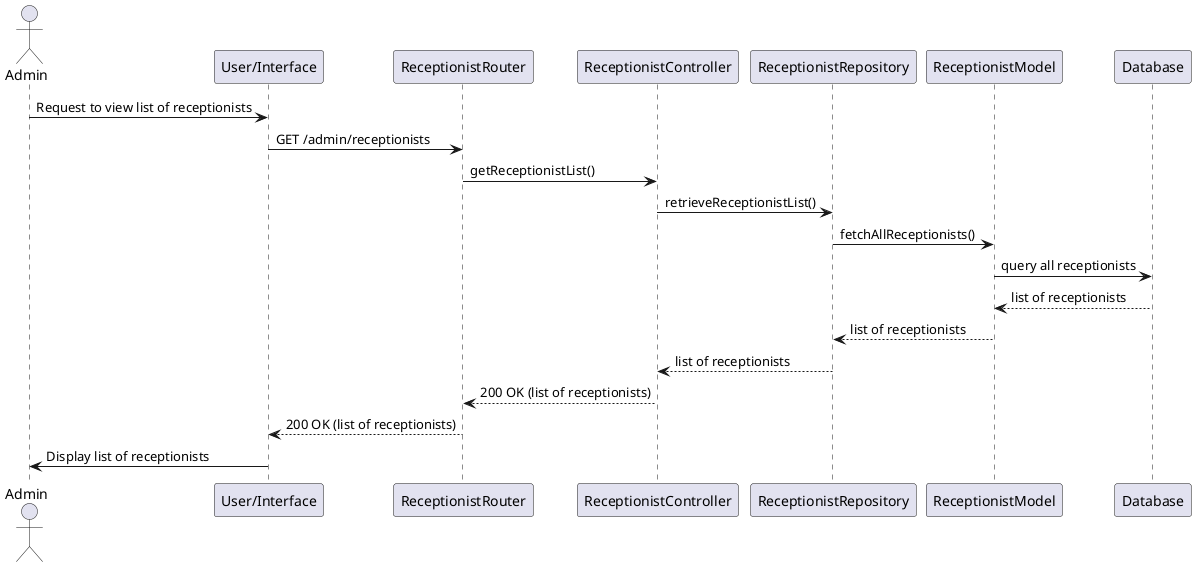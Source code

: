 @startuml
actor Admin
participant "User/Interface" as UI
participant "ReceptionistRouter" as Router
participant "ReceptionistController" as Controller
participant "ReceptionistRepository" as Repository
participant "ReceptionistModel" as ReceptionistModel
participant "Database" as DB

Admin -> UI: Request to view list of receptionists
UI -> Router: GET /admin/receptionists
Router -> Controller: getReceptionistList()
Controller -> Repository: retrieveReceptionistList()

Repository -> ReceptionistModel: fetchAllReceptionists()
ReceptionistModel -> DB: query all receptionists
DB --> ReceptionistModel: list of receptionists
ReceptionistModel --> Repository: list of receptionists
Repository --> Controller: list of receptionists

Controller --> Router: 200 OK (list of receptionists)
Router --> UI: 200 OK (list of receptionists)
UI -> Admin: Display list of receptionists
@enduml
